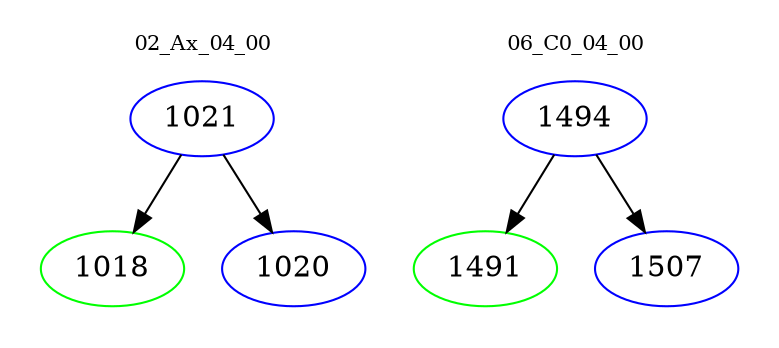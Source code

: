 digraph{
subgraph cluster_0 {
color = white
label = "02_Ax_04_00";
fontsize=10;
T0_1021 [label="1021", color="blue"]
T0_1021 -> T0_1018 [color="black"]
T0_1018 [label="1018", color="green"]
T0_1021 -> T0_1020 [color="black"]
T0_1020 [label="1020", color="blue"]
}
subgraph cluster_1 {
color = white
label = "06_C0_04_00";
fontsize=10;
T1_1494 [label="1494", color="blue"]
T1_1494 -> T1_1491 [color="black"]
T1_1491 [label="1491", color="green"]
T1_1494 -> T1_1507 [color="black"]
T1_1507 [label="1507", color="blue"]
}
}
